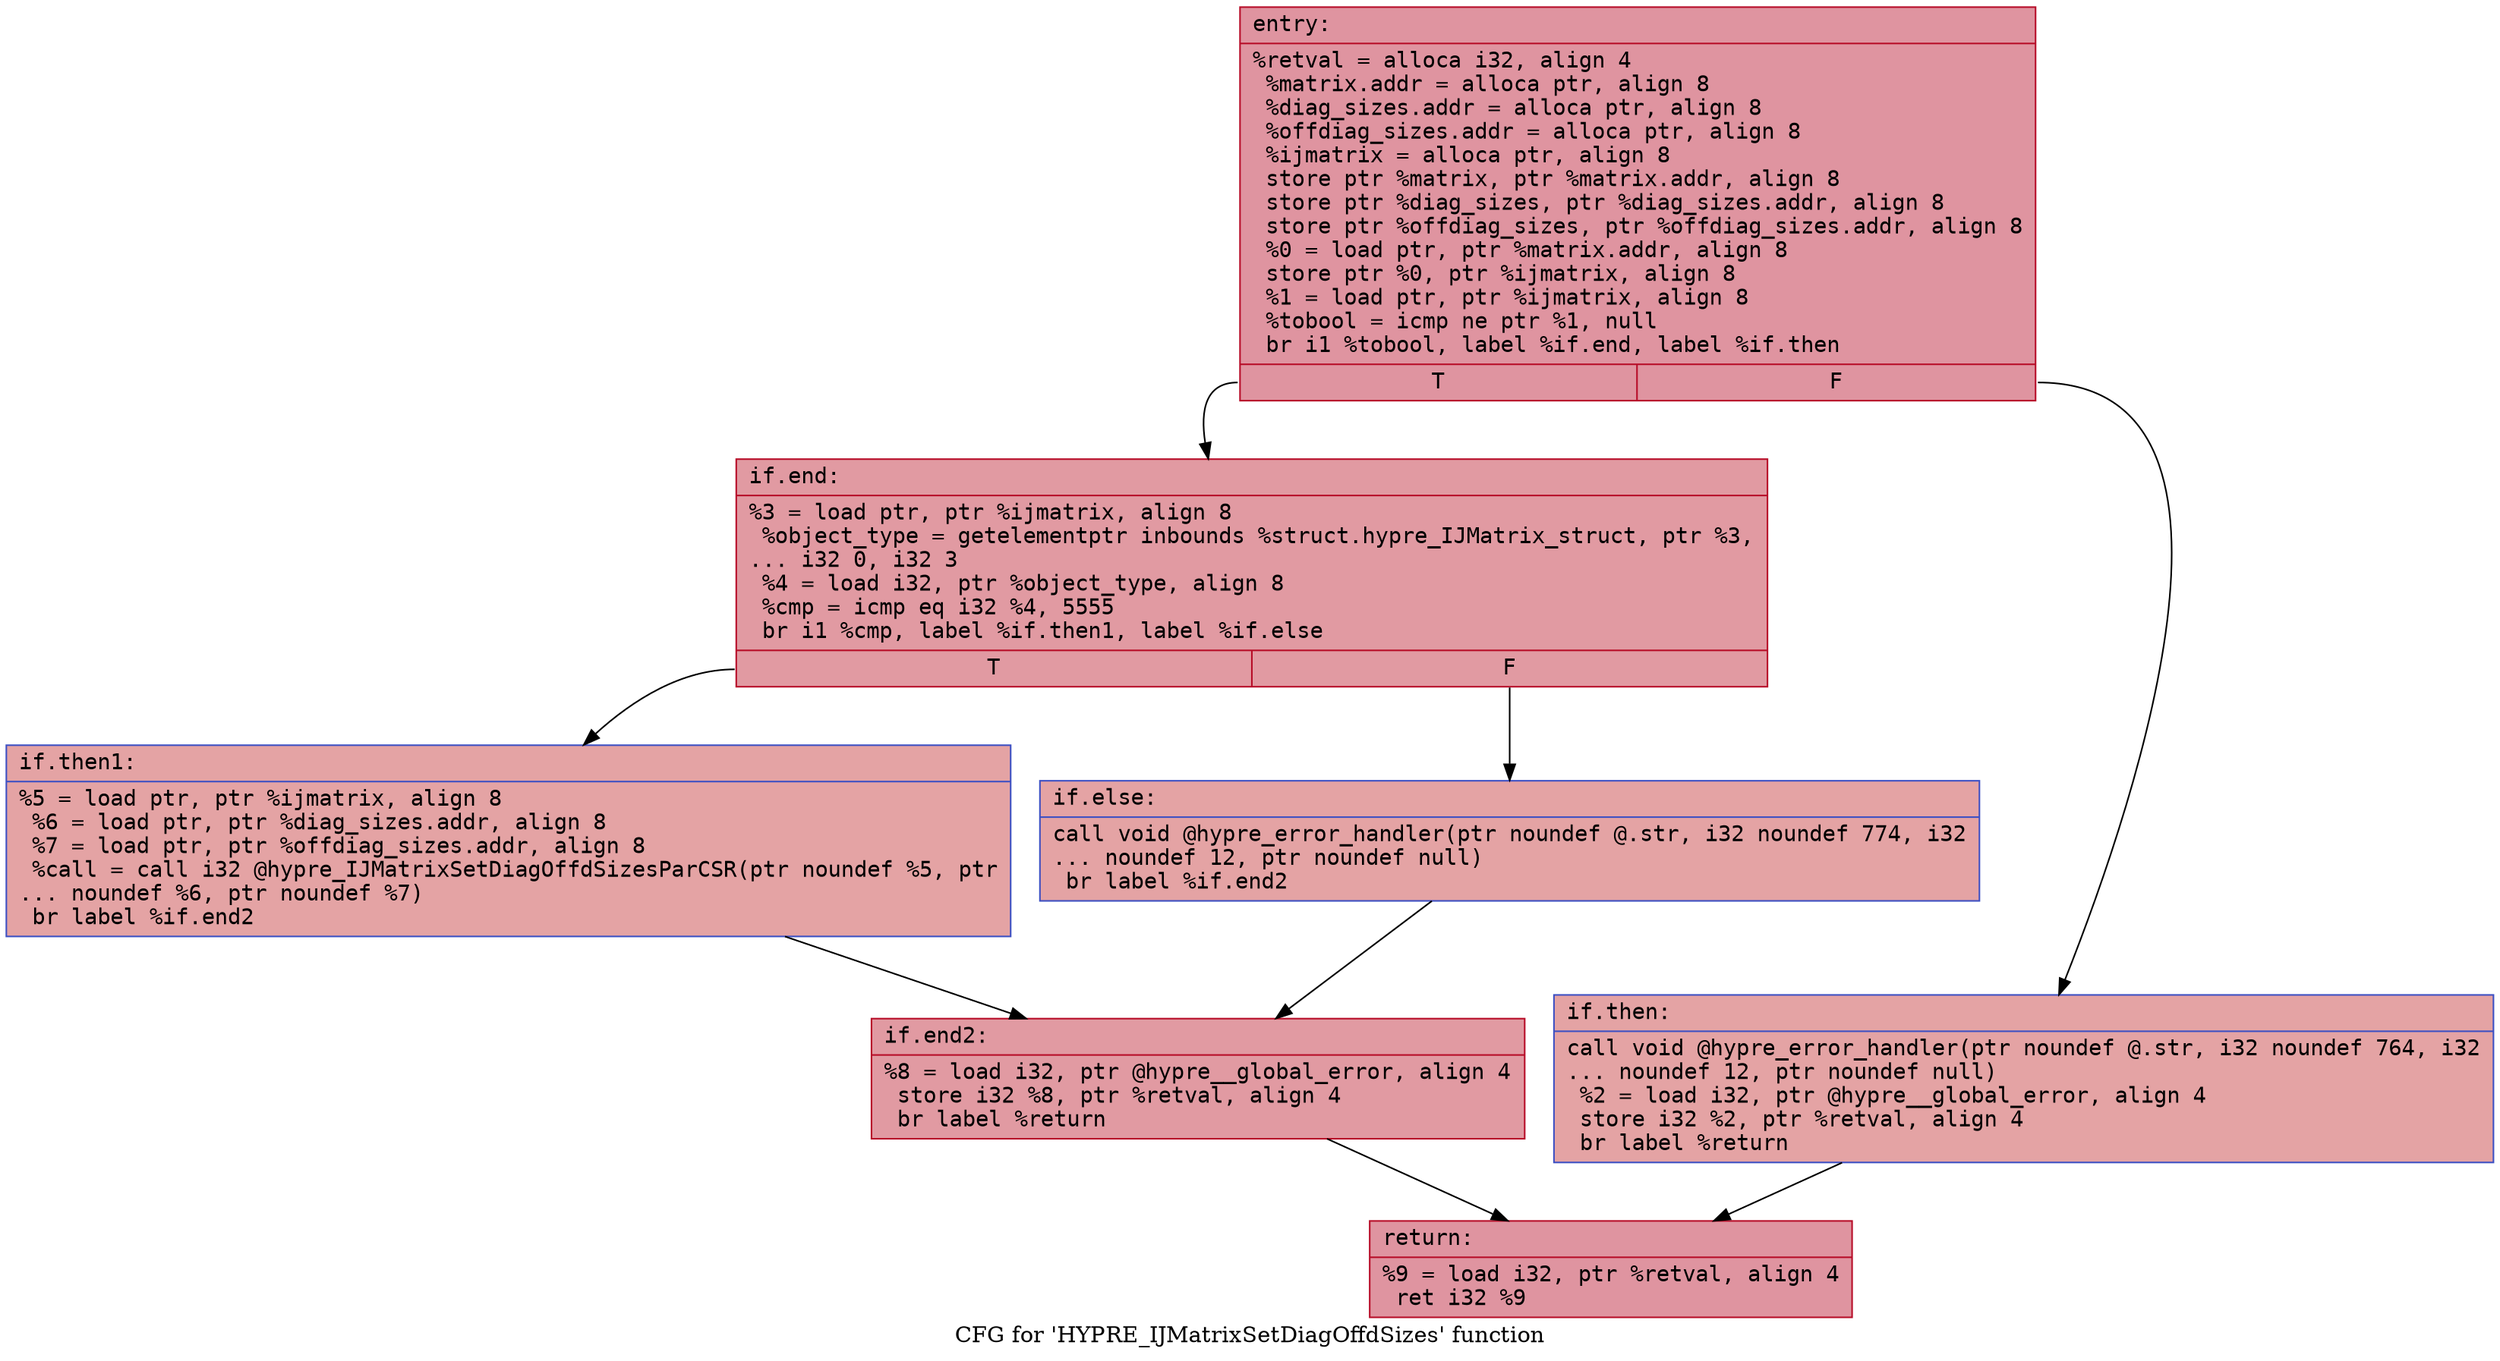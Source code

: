 digraph "CFG for 'HYPRE_IJMatrixSetDiagOffdSizes' function" {
	label="CFG for 'HYPRE_IJMatrixSetDiagOffdSizes' function";

	Node0x55c120a60eb0 [shape=record,color="#b70d28ff", style=filled, fillcolor="#b70d2870" fontname="Courier",label="{entry:\l|  %retval = alloca i32, align 4\l  %matrix.addr = alloca ptr, align 8\l  %diag_sizes.addr = alloca ptr, align 8\l  %offdiag_sizes.addr = alloca ptr, align 8\l  %ijmatrix = alloca ptr, align 8\l  store ptr %matrix, ptr %matrix.addr, align 8\l  store ptr %diag_sizes, ptr %diag_sizes.addr, align 8\l  store ptr %offdiag_sizes, ptr %offdiag_sizes.addr, align 8\l  %0 = load ptr, ptr %matrix.addr, align 8\l  store ptr %0, ptr %ijmatrix, align 8\l  %1 = load ptr, ptr %ijmatrix, align 8\l  %tobool = icmp ne ptr %1, null\l  br i1 %tobool, label %if.end, label %if.then\l|{<s0>T|<s1>F}}"];
	Node0x55c120a60eb0:s0 -> Node0x55c120a616c0[tooltip="entry -> if.end\nProbability 62.50%" ];
	Node0x55c120a60eb0:s1 -> Node0x55c120a61730[tooltip="entry -> if.then\nProbability 37.50%" ];
	Node0x55c120a61730 [shape=record,color="#3d50c3ff", style=filled, fillcolor="#c32e3170" fontname="Courier",label="{if.then:\l|  call void @hypre_error_handler(ptr noundef @.str, i32 noundef 764, i32\l... noundef 12, ptr noundef null)\l  %2 = load i32, ptr @hypre__global_error, align 4\l  store i32 %2, ptr %retval, align 4\l  br label %return\l}"];
	Node0x55c120a61730 -> Node0x55c120a61b00[tooltip="if.then -> return\nProbability 100.00%" ];
	Node0x55c120a616c0 [shape=record,color="#b70d28ff", style=filled, fillcolor="#bb1b2c70" fontname="Courier",label="{if.end:\l|  %3 = load ptr, ptr %ijmatrix, align 8\l  %object_type = getelementptr inbounds %struct.hypre_IJMatrix_struct, ptr %3,\l... i32 0, i32 3\l  %4 = load i32, ptr %object_type, align 8\l  %cmp = icmp eq i32 %4, 5555\l  br i1 %cmp, label %if.then1, label %if.else\l|{<s0>T|<s1>F}}"];
	Node0x55c120a616c0:s0 -> Node0x55c120a60de0[tooltip="if.end -> if.then1\nProbability 50.00%" ];
	Node0x55c120a616c0:s1 -> Node0x55c120a61f40[tooltip="if.end -> if.else\nProbability 50.00%" ];
	Node0x55c120a60de0 [shape=record,color="#3d50c3ff", style=filled, fillcolor="#c32e3170" fontname="Courier",label="{if.then1:\l|  %5 = load ptr, ptr %ijmatrix, align 8\l  %6 = load ptr, ptr %diag_sizes.addr, align 8\l  %7 = load ptr, ptr %offdiag_sizes.addr, align 8\l  %call = call i32 @hypre_IJMatrixSetDiagOffdSizesParCSR(ptr noundef %5, ptr\l... noundef %6, ptr noundef %7)\l  br label %if.end2\l}"];
	Node0x55c120a60de0 -> Node0x55c120a62390[tooltip="if.then1 -> if.end2\nProbability 100.00%" ];
	Node0x55c120a61f40 [shape=record,color="#3d50c3ff", style=filled, fillcolor="#c32e3170" fontname="Courier",label="{if.else:\l|  call void @hypre_error_handler(ptr noundef @.str, i32 noundef 774, i32\l... noundef 12, ptr noundef null)\l  br label %if.end2\l}"];
	Node0x55c120a61f40 -> Node0x55c120a62390[tooltip="if.else -> if.end2\nProbability 100.00%" ];
	Node0x55c120a62390 [shape=record,color="#b70d28ff", style=filled, fillcolor="#bb1b2c70" fontname="Courier",label="{if.end2:\l|  %8 = load i32, ptr @hypre__global_error, align 4\l  store i32 %8, ptr %retval, align 4\l  br label %return\l}"];
	Node0x55c120a62390 -> Node0x55c120a61b00[tooltip="if.end2 -> return\nProbability 100.00%" ];
	Node0x55c120a61b00 [shape=record,color="#b70d28ff", style=filled, fillcolor="#b70d2870" fontname="Courier",label="{return:\l|  %9 = load i32, ptr %retval, align 4\l  ret i32 %9\l}"];
}
